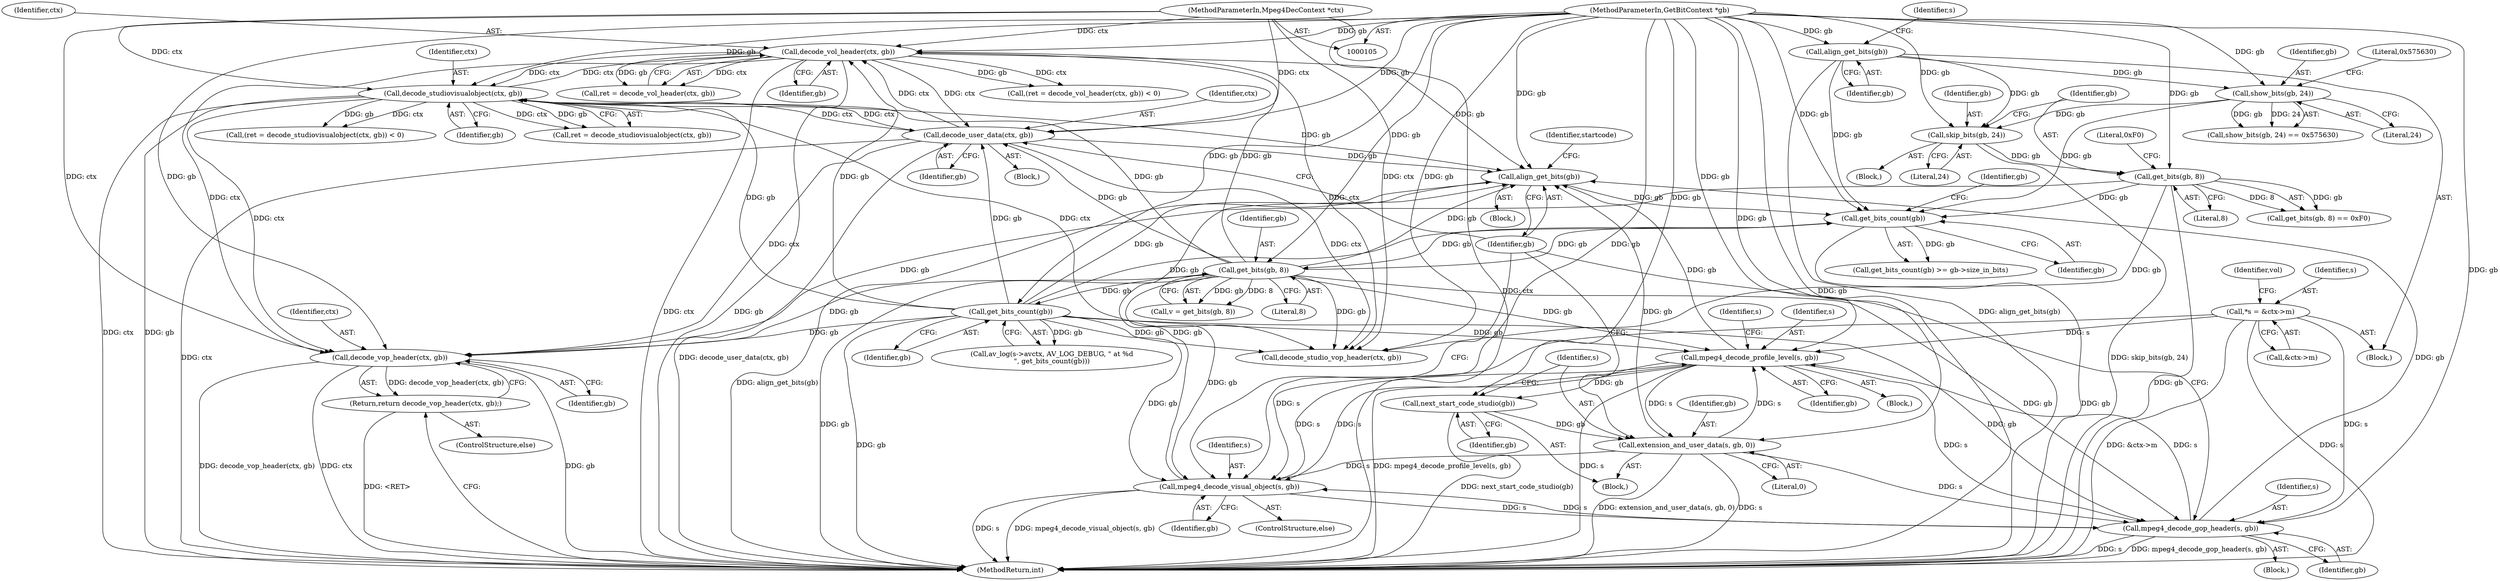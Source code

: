 digraph "1_FFmpeg_2aa9047486dbff12d9e040f917e5f799ed2fd78b@pointer" {
"1000745" [label="(Call,decode_vop_header(ctx, gb))"];
"1000588" [label="(Call,decode_vol_header(ctx, gb))"];
"1000672" [label="(Call,decode_studiovisualobject(ctx, gb))"];
"1000600" [label="(Call,decode_user_data(ctx, gb))"];
"1000106" [label="(MethodParameterIn,Mpeg4DecContext *ctx)"];
"1000224" [label="(Call,get_bits(gb, 8))"];
"1000176" [label="(Call,get_bits_count(gb))"];
"1000689" [label="(Call,align_get_bits(gb))"];
"1000679" [label="(Call,mpeg4_decode_visual_object(s, gb))"];
"1000609" [label="(Call,mpeg4_decode_gop_header(s, gb))"];
"1000618" [label="(Call,mpeg4_decode_profile_level(s, gb))"];
"1000653" [label="(Call,extension_and_user_data(s, gb, 0))"];
"1000651" [label="(Call,next_start_code_studio(gb))"];
"1000107" [label="(MethodParameterIn,GetBitContext *gb)"];
"1000110" [label="(Call,*s = &ctx->m)"];
"1000561" [label="(Call,get_bits_count(gb))"];
"1000154" [label="(Call,show_bits(gb, 24))"];
"1000123" [label="(Call,align_get_bits(gb))"];
"1000164" [label="(Call,get_bits(gb, 8))"];
"1000159" [label="(Call,skip_bits(gb, 24))"];
"1000744" [label="(Return,return decode_vop_header(ctx, gb);)"];
"1000225" [label="(Identifier,gb)"];
"1000654" [label="(Identifier,s)"];
"1000164" [label="(Call,get_bits(gb, 8))"];
"1000111" [label="(Identifier,s)"];
"1000161" [label="(Literal,24)"];
"1000656" [label="(Literal,0)"];
"1000743" [label="(ControlStructure,else)"];
"1000678" [label="(ControlStructure,else)"];
"1000590" [label="(Identifier,gb)"];
"1000669" [label="(Call,(ret = decode_studiovisualobject(ctx, gb)) < 0)"];
"1000159" [label="(Call,skip_bits(gb, 24))"];
"1000681" [label="(Identifier,gb)"];
"1000555" [label="(Call,av_log(s->avctx, AV_LOG_DEBUG, \" at %d\n\", get_bits_count(gb)))"];
"1000155" [label="(Identifier,gb)"];
"1000153" [label="(Call,show_bits(gb, 24) == 0x575630)"];
"1000651" [label="(Call,next_start_code_studio(gb))"];
"1000160" [label="(Identifier,gb)"];
"1000599" [label="(Block,)"];
"1000163" [label="(Call,get_bits(gb, 8) == 0xF0)"];
"1000618" [label="(Call,mpeg4_decode_profile_level(s, gb))"];
"1000745" [label="(Call,decode_vop_header(ctx, gb))"];
"1000673" [label="(Identifier,ctx)"];
"1000175" [label="(Call,get_bits_count(gb) >= gb->size_in_bits)"];
"1000586" [label="(Call,ret = decode_vol_header(ctx, gb))"];
"1000173" [label="(Block,)"];
"1000617" [label="(Block,)"];
"1000626" [label="(Identifier,s)"];
"1000655" [label="(Identifier,gb)"];
"1000176" [label="(Call,get_bits_count(gb))"];
"1000177" [label="(Identifier,gb)"];
"1000123" [label="(Call,align_get_bits(gb))"];
"1000600" [label="(Call,decode_user_data(ctx, gb))"];
"1000609" [label="(Call,mpeg4_decode_gop_header(s, gb))"];
"1000611" [label="(Identifier,gb)"];
"1000156" [label="(Literal,24)"];
"1000179" [label="(Identifier,gb)"];
"1000157" [label="(Literal,0x575630)"];
"1000112" [label="(Call,&ctx->m)"];
"1000224" [label="(Call,get_bits(gb, 8))"];
"1000601" [label="(Identifier,ctx)"];
"1000166" [label="(Literal,8)"];
"1000158" [label="(Block,)"];
"1000154" [label="(Call,show_bits(gb, 24))"];
"1000106" [label="(MethodParameterIn,Mpeg4DecContext *ctx)"];
"1000620" [label="(Identifier,gb)"];
"1000747" [label="(Identifier,gb)"];
"1000672" [label="(Call,decode_studiovisualobject(ctx, gb))"];
"1000744" [label="(Return,return decode_vop_header(ctx, gb);)"];
"1000680" [label="(Identifier,s)"];
"1000222" [label="(Call,v = get_bits(gb, 8))"];
"1000129" [label="(Identifier,s)"];
"1000167" [label="(Literal,0xF0)"];
"1000610" [label="(Identifier,s)"];
"1000602" [label="(Identifier,gb)"];
"1000674" [label="(Identifier,gb)"];
"1000645" [label="(Block,)"];
"1000110" [label="(Call,*s = &ctx->m)"];
"1000124" [label="(Identifier,gb)"];
"1000588" [label="(Call,decode_vol_header(ctx, gb))"];
"1000746" [label="(Identifier,ctx)"];
"1000740" [label="(Call,decode_studio_vop_header(ctx, gb))"];
"1000690" [label="(Identifier,gb)"];
"1000653" [label="(Call,extension_and_user_data(s, gb, 0))"];
"1000165" [label="(Identifier,gb)"];
"1000226" [label="(Literal,8)"];
"1000670" [label="(Call,ret = decode_studiovisualobject(ctx, gb))"];
"1000652" [label="(Identifier,gb)"];
"1000619" [label="(Identifier,s)"];
"1000108" [label="(Block,)"];
"1000561" [label="(Call,get_bits_count(gb))"];
"1000562" [label="(Identifier,gb)"];
"1000121" [label="(Identifier,vol)"];
"1000679" [label="(Call,mpeg4_decode_visual_object(s, gb))"];
"1000748" [label="(MethodReturn,int)"];
"1000585" [label="(Call,(ret = decode_vol_header(ctx, gb)) < 0)"];
"1000589" [label="(Identifier,ctx)"];
"1000692" [label="(Identifier,startcode)"];
"1000107" [label="(MethodParameterIn,GetBitContext *gb)"];
"1000608" [label="(Block,)"];
"1000689" [label="(Call,align_get_bits(gb))"];
"1000745" -> "1000744"  [label="AST: "];
"1000745" -> "1000747"  [label="CFG: "];
"1000746" -> "1000745"  [label="AST: "];
"1000747" -> "1000745"  [label="AST: "];
"1000744" -> "1000745"  [label="CFG: "];
"1000745" -> "1000748"  [label="DDG: gb"];
"1000745" -> "1000748"  [label="DDG: decode_vop_header(ctx, gb)"];
"1000745" -> "1000748"  [label="DDG: ctx"];
"1000745" -> "1000744"  [label="DDG: decode_vop_header(ctx, gb)"];
"1000588" -> "1000745"  [label="DDG: ctx"];
"1000672" -> "1000745"  [label="DDG: ctx"];
"1000600" -> "1000745"  [label="DDG: ctx"];
"1000106" -> "1000745"  [label="DDG: ctx"];
"1000224" -> "1000745"  [label="DDG: gb"];
"1000164" -> "1000745"  [label="DDG: gb"];
"1000561" -> "1000745"  [label="DDG: gb"];
"1000107" -> "1000745"  [label="DDG: gb"];
"1000588" -> "1000586"  [label="AST: "];
"1000588" -> "1000590"  [label="CFG: "];
"1000589" -> "1000588"  [label="AST: "];
"1000590" -> "1000588"  [label="AST: "];
"1000586" -> "1000588"  [label="CFG: "];
"1000588" -> "1000748"  [label="DDG: ctx"];
"1000588" -> "1000748"  [label="DDG: gb"];
"1000588" -> "1000585"  [label="DDG: ctx"];
"1000588" -> "1000585"  [label="DDG: gb"];
"1000588" -> "1000586"  [label="DDG: ctx"];
"1000588" -> "1000586"  [label="DDG: gb"];
"1000672" -> "1000588"  [label="DDG: ctx"];
"1000600" -> "1000588"  [label="DDG: ctx"];
"1000106" -> "1000588"  [label="DDG: ctx"];
"1000224" -> "1000588"  [label="DDG: gb"];
"1000561" -> "1000588"  [label="DDG: gb"];
"1000107" -> "1000588"  [label="DDG: gb"];
"1000588" -> "1000600"  [label="DDG: ctx"];
"1000588" -> "1000672"  [label="DDG: ctx"];
"1000588" -> "1000689"  [label="DDG: gb"];
"1000588" -> "1000740"  [label="DDG: ctx"];
"1000672" -> "1000670"  [label="AST: "];
"1000672" -> "1000674"  [label="CFG: "];
"1000673" -> "1000672"  [label="AST: "];
"1000674" -> "1000672"  [label="AST: "];
"1000670" -> "1000672"  [label="CFG: "];
"1000672" -> "1000748"  [label="DDG: gb"];
"1000672" -> "1000748"  [label="DDG: ctx"];
"1000672" -> "1000600"  [label="DDG: ctx"];
"1000672" -> "1000669"  [label="DDG: ctx"];
"1000672" -> "1000669"  [label="DDG: gb"];
"1000672" -> "1000670"  [label="DDG: ctx"];
"1000672" -> "1000670"  [label="DDG: gb"];
"1000600" -> "1000672"  [label="DDG: ctx"];
"1000106" -> "1000672"  [label="DDG: ctx"];
"1000224" -> "1000672"  [label="DDG: gb"];
"1000561" -> "1000672"  [label="DDG: gb"];
"1000107" -> "1000672"  [label="DDG: gb"];
"1000672" -> "1000689"  [label="DDG: gb"];
"1000672" -> "1000740"  [label="DDG: ctx"];
"1000600" -> "1000599"  [label="AST: "];
"1000600" -> "1000602"  [label="CFG: "];
"1000601" -> "1000600"  [label="AST: "];
"1000602" -> "1000600"  [label="AST: "];
"1000690" -> "1000600"  [label="CFG: "];
"1000600" -> "1000748"  [label="DDG: decode_user_data(ctx, gb)"];
"1000600" -> "1000748"  [label="DDG: ctx"];
"1000106" -> "1000600"  [label="DDG: ctx"];
"1000224" -> "1000600"  [label="DDG: gb"];
"1000561" -> "1000600"  [label="DDG: gb"];
"1000107" -> "1000600"  [label="DDG: gb"];
"1000600" -> "1000689"  [label="DDG: gb"];
"1000600" -> "1000740"  [label="DDG: ctx"];
"1000106" -> "1000105"  [label="AST: "];
"1000106" -> "1000748"  [label="DDG: ctx"];
"1000106" -> "1000740"  [label="DDG: ctx"];
"1000224" -> "1000222"  [label="AST: "];
"1000224" -> "1000226"  [label="CFG: "];
"1000225" -> "1000224"  [label="AST: "];
"1000226" -> "1000224"  [label="AST: "];
"1000222" -> "1000224"  [label="CFG: "];
"1000224" -> "1000748"  [label="DDG: gb"];
"1000224" -> "1000176"  [label="DDG: gb"];
"1000224" -> "1000222"  [label="DDG: gb"];
"1000224" -> "1000222"  [label="DDG: 8"];
"1000176" -> "1000224"  [label="DDG: gb"];
"1000107" -> "1000224"  [label="DDG: gb"];
"1000224" -> "1000561"  [label="DDG: gb"];
"1000224" -> "1000609"  [label="DDG: gb"];
"1000224" -> "1000618"  [label="DDG: gb"];
"1000224" -> "1000679"  [label="DDG: gb"];
"1000224" -> "1000689"  [label="DDG: gb"];
"1000224" -> "1000740"  [label="DDG: gb"];
"1000176" -> "1000175"  [label="AST: "];
"1000176" -> "1000177"  [label="CFG: "];
"1000177" -> "1000176"  [label="AST: "];
"1000179" -> "1000176"  [label="CFG: "];
"1000176" -> "1000748"  [label="DDG: gb"];
"1000176" -> "1000175"  [label="DDG: gb"];
"1000689" -> "1000176"  [label="DDG: gb"];
"1000154" -> "1000176"  [label="DDG: gb"];
"1000561" -> "1000176"  [label="DDG: gb"];
"1000123" -> "1000176"  [label="DDG: gb"];
"1000164" -> "1000176"  [label="DDG: gb"];
"1000107" -> "1000176"  [label="DDG: gb"];
"1000689" -> "1000173"  [label="AST: "];
"1000689" -> "1000690"  [label="CFG: "];
"1000690" -> "1000689"  [label="AST: "];
"1000692" -> "1000689"  [label="CFG: "];
"1000689" -> "1000748"  [label="DDG: align_get_bits(gb)"];
"1000679" -> "1000689"  [label="DDG: gb"];
"1000653" -> "1000689"  [label="DDG: gb"];
"1000609" -> "1000689"  [label="DDG: gb"];
"1000618" -> "1000689"  [label="DDG: gb"];
"1000561" -> "1000689"  [label="DDG: gb"];
"1000107" -> "1000689"  [label="DDG: gb"];
"1000679" -> "1000678"  [label="AST: "];
"1000679" -> "1000681"  [label="CFG: "];
"1000680" -> "1000679"  [label="AST: "];
"1000681" -> "1000679"  [label="AST: "];
"1000690" -> "1000679"  [label="CFG: "];
"1000679" -> "1000748"  [label="DDG: s"];
"1000679" -> "1000748"  [label="DDG: mpeg4_decode_visual_object(s, gb)"];
"1000679" -> "1000609"  [label="DDG: s"];
"1000679" -> "1000618"  [label="DDG: s"];
"1000609" -> "1000679"  [label="DDG: s"];
"1000618" -> "1000679"  [label="DDG: s"];
"1000653" -> "1000679"  [label="DDG: s"];
"1000110" -> "1000679"  [label="DDG: s"];
"1000561" -> "1000679"  [label="DDG: gb"];
"1000107" -> "1000679"  [label="DDG: gb"];
"1000609" -> "1000608"  [label="AST: "];
"1000609" -> "1000611"  [label="CFG: "];
"1000610" -> "1000609"  [label="AST: "];
"1000611" -> "1000609"  [label="AST: "];
"1000690" -> "1000609"  [label="CFG: "];
"1000609" -> "1000748"  [label="DDG: s"];
"1000609" -> "1000748"  [label="DDG: mpeg4_decode_gop_header(s, gb)"];
"1000618" -> "1000609"  [label="DDG: s"];
"1000653" -> "1000609"  [label="DDG: s"];
"1000110" -> "1000609"  [label="DDG: s"];
"1000561" -> "1000609"  [label="DDG: gb"];
"1000107" -> "1000609"  [label="DDG: gb"];
"1000609" -> "1000618"  [label="DDG: s"];
"1000618" -> "1000617"  [label="AST: "];
"1000618" -> "1000620"  [label="CFG: "];
"1000619" -> "1000618"  [label="AST: "];
"1000620" -> "1000618"  [label="AST: "];
"1000626" -> "1000618"  [label="CFG: "];
"1000618" -> "1000748"  [label="DDG: mpeg4_decode_profile_level(s, gb)"];
"1000618" -> "1000748"  [label="DDG: s"];
"1000653" -> "1000618"  [label="DDG: s"];
"1000110" -> "1000618"  [label="DDG: s"];
"1000561" -> "1000618"  [label="DDG: gb"];
"1000107" -> "1000618"  [label="DDG: gb"];
"1000618" -> "1000651"  [label="DDG: gb"];
"1000618" -> "1000653"  [label="DDG: s"];
"1000653" -> "1000645"  [label="AST: "];
"1000653" -> "1000656"  [label="CFG: "];
"1000654" -> "1000653"  [label="AST: "];
"1000655" -> "1000653"  [label="AST: "];
"1000656" -> "1000653"  [label="AST: "];
"1000690" -> "1000653"  [label="CFG: "];
"1000653" -> "1000748"  [label="DDG: extension_and_user_data(s, gb, 0)"];
"1000653" -> "1000748"  [label="DDG: s"];
"1000651" -> "1000653"  [label="DDG: gb"];
"1000107" -> "1000653"  [label="DDG: gb"];
"1000651" -> "1000645"  [label="AST: "];
"1000651" -> "1000652"  [label="CFG: "];
"1000652" -> "1000651"  [label="AST: "];
"1000654" -> "1000651"  [label="CFG: "];
"1000651" -> "1000748"  [label="DDG: next_start_code_studio(gb)"];
"1000107" -> "1000651"  [label="DDG: gb"];
"1000107" -> "1000105"  [label="AST: "];
"1000107" -> "1000748"  [label="DDG: gb"];
"1000107" -> "1000123"  [label="DDG: gb"];
"1000107" -> "1000154"  [label="DDG: gb"];
"1000107" -> "1000159"  [label="DDG: gb"];
"1000107" -> "1000164"  [label="DDG: gb"];
"1000107" -> "1000561"  [label="DDG: gb"];
"1000107" -> "1000740"  [label="DDG: gb"];
"1000110" -> "1000108"  [label="AST: "];
"1000110" -> "1000112"  [label="CFG: "];
"1000111" -> "1000110"  [label="AST: "];
"1000112" -> "1000110"  [label="AST: "];
"1000121" -> "1000110"  [label="CFG: "];
"1000110" -> "1000748"  [label="DDG: &ctx->m"];
"1000110" -> "1000748"  [label="DDG: s"];
"1000561" -> "1000555"  [label="AST: "];
"1000561" -> "1000562"  [label="CFG: "];
"1000562" -> "1000561"  [label="AST: "];
"1000555" -> "1000561"  [label="CFG: "];
"1000561" -> "1000748"  [label="DDG: gb"];
"1000561" -> "1000555"  [label="DDG: gb"];
"1000561" -> "1000740"  [label="DDG: gb"];
"1000154" -> "1000153"  [label="AST: "];
"1000154" -> "1000156"  [label="CFG: "];
"1000155" -> "1000154"  [label="AST: "];
"1000156" -> "1000154"  [label="AST: "];
"1000157" -> "1000154"  [label="CFG: "];
"1000154" -> "1000153"  [label="DDG: gb"];
"1000154" -> "1000153"  [label="DDG: 24"];
"1000123" -> "1000154"  [label="DDG: gb"];
"1000154" -> "1000159"  [label="DDG: gb"];
"1000123" -> "1000108"  [label="AST: "];
"1000123" -> "1000124"  [label="CFG: "];
"1000124" -> "1000123"  [label="AST: "];
"1000129" -> "1000123"  [label="CFG: "];
"1000123" -> "1000748"  [label="DDG: align_get_bits(gb)"];
"1000123" -> "1000159"  [label="DDG: gb"];
"1000164" -> "1000163"  [label="AST: "];
"1000164" -> "1000166"  [label="CFG: "];
"1000165" -> "1000164"  [label="AST: "];
"1000166" -> "1000164"  [label="AST: "];
"1000167" -> "1000164"  [label="CFG: "];
"1000164" -> "1000748"  [label="DDG: gb"];
"1000164" -> "1000163"  [label="DDG: gb"];
"1000164" -> "1000163"  [label="DDG: 8"];
"1000159" -> "1000164"  [label="DDG: gb"];
"1000164" -> "1000740"  [label="DDG: gb"];
"1000159" -> "1000158"  [label="AST: "];
"1000159" -> "1000161"  [label="CFG: "];
"1000160" -> "1000159"  [label="AST: "];
"1000161" -> "1000159"  [label="AST: "];
"1000165" -> "1000159"  [label="CFG: "];
"1000159" -> "1000748"  [label="DDG: skip_bits(gb, 24)"];
"1000744" -> "1000743"  [label="AST: "];
"1000748" -> "1000744"  [label="CFG: "];
"1000744" -> "1000748"  [label="DDG: <RET>"];
}
